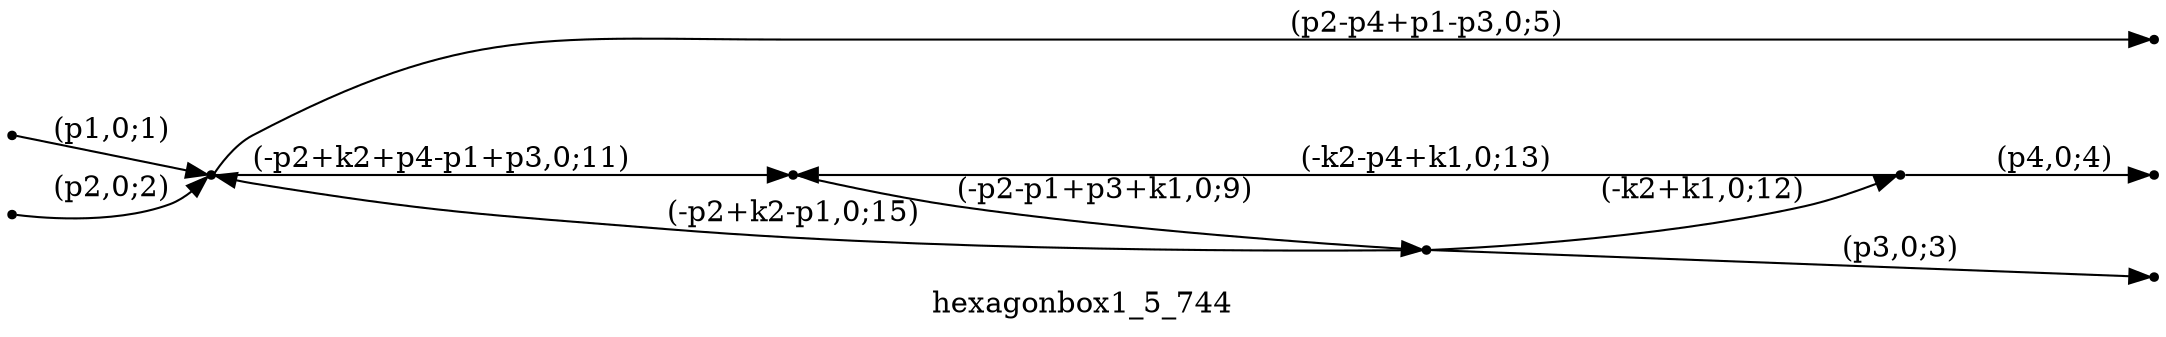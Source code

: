 digraph hexagonbox1_5_744 {
  label="hexagonbox1_5_744";
  rankdir="LR";
  subgraph edges {
    -1 -> 4 [label="(p1,0;1)"];
    -2 -> 4 [label="(p2,0;2)"];
    2 -> -3 [label="(p3,0;3)"];
    3 -> -4 [label="(p4,0;4)"];
    4 -> -5 [label="(p2-p4+p1-p3,0;5)"];
    1 -> 2 [label="(-p2-p1+p3+k1,0;9)"];
    4 -> 1 [label="(-p2+k2+p4-p1+p3,0;11)"];
    2 -> 3 [label="(-k2+k1,0;12)"];
    3 -> 1 [label="(-k2-p4+k1,0;13)"];
    2 -> 4 [label="(-p2+k2-p1,0;15)"];
  }
  subgraph incoming { rank="source"; -1; -2; }
  subgraph outgoing { rank="sink"; -3; -4; -5; }
-5 [shape=point];
-4 [shape=point];
-3 [shape=point];
-2 [shape=point];
-1 [shape=point];
1 [shape=point];
2 [shape=point];
3 [shape=point];
4 [shape=point];
}

